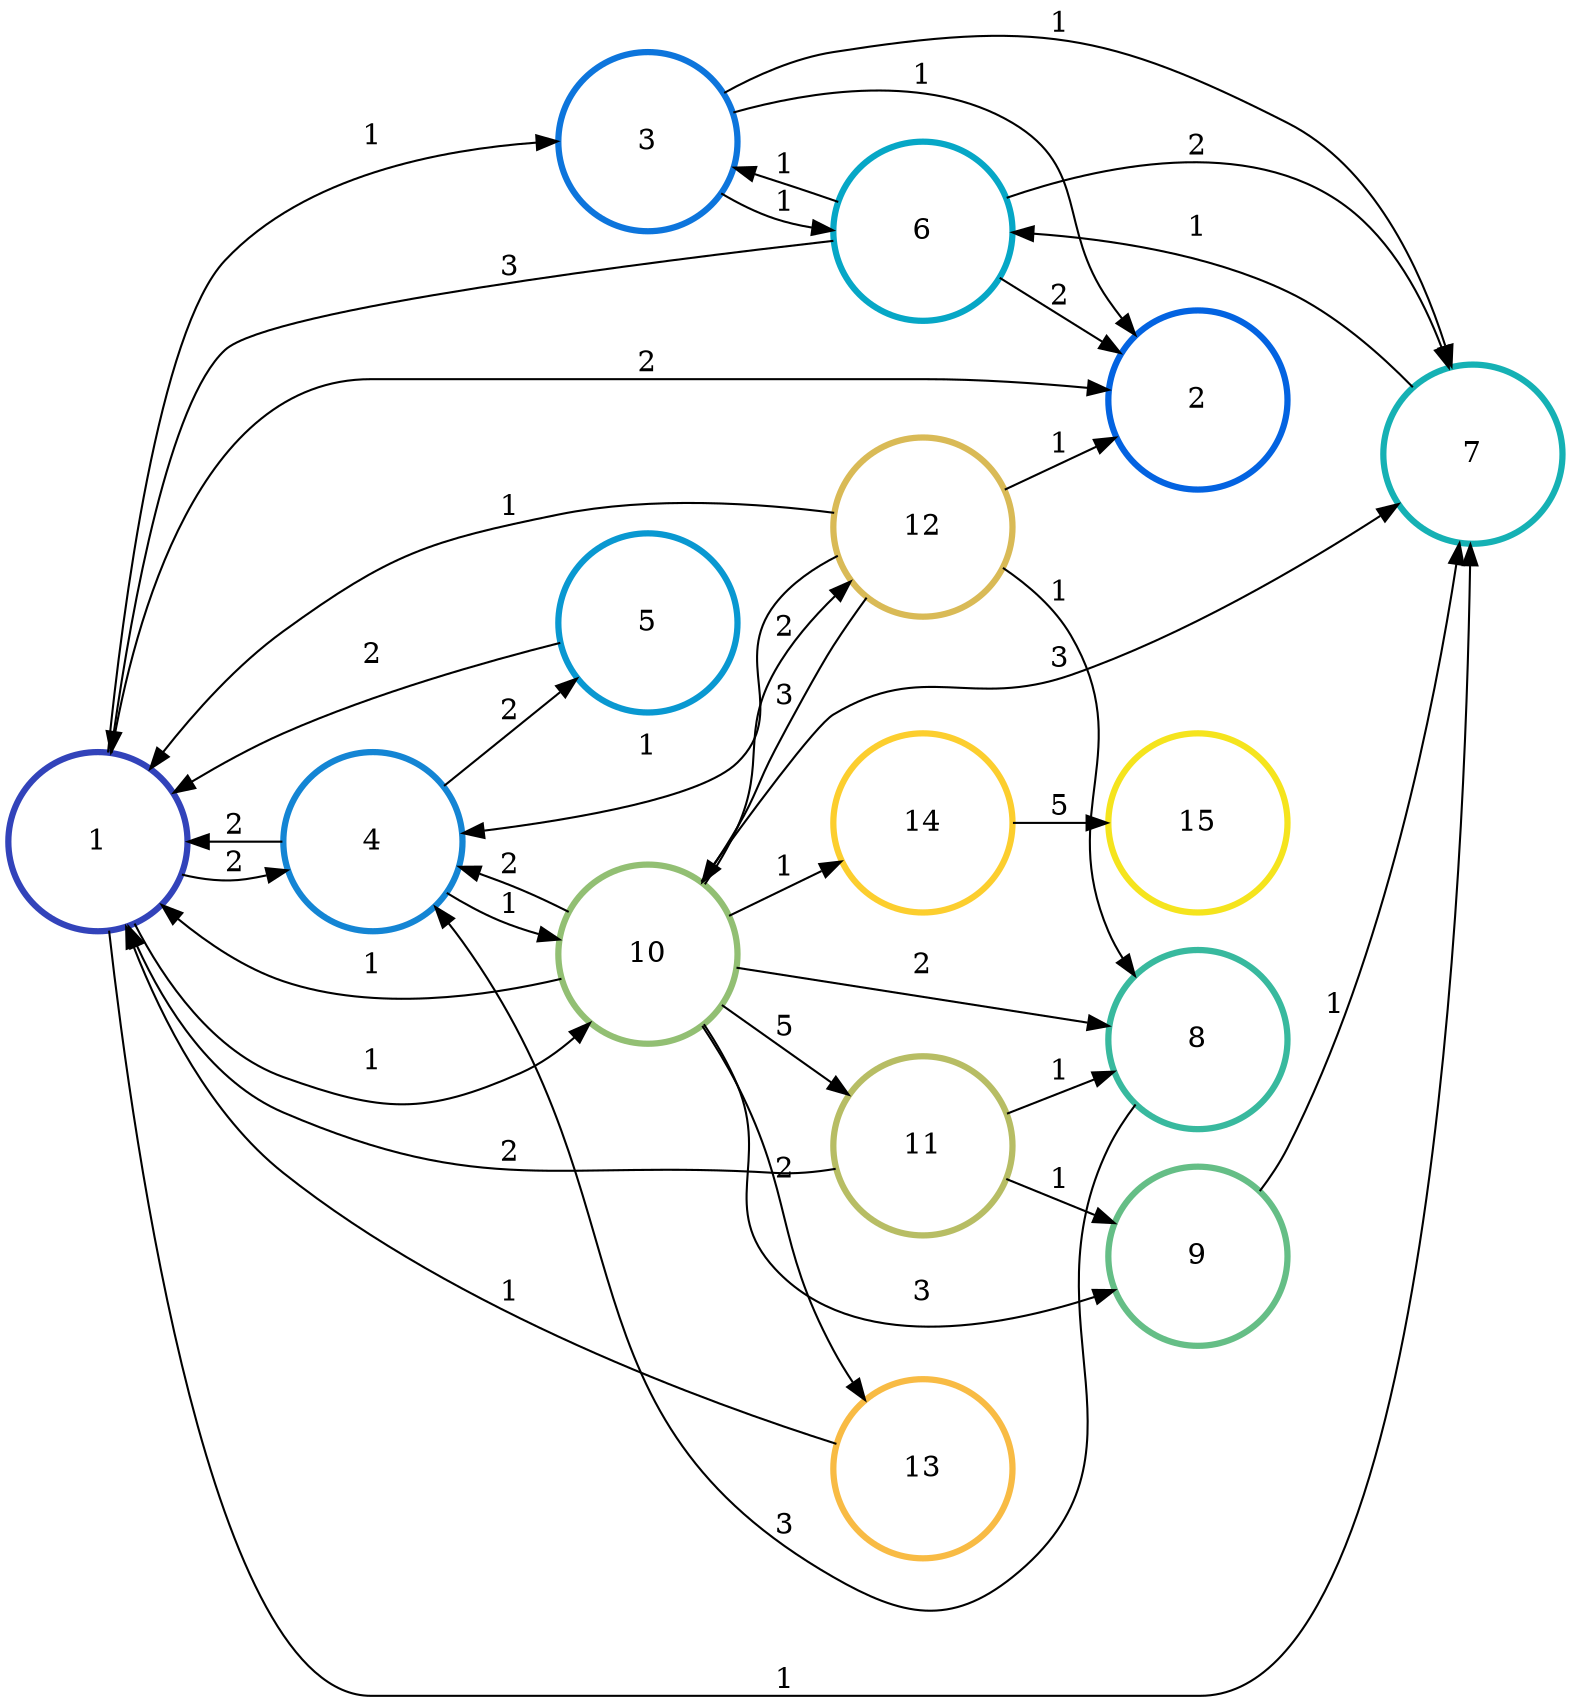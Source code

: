 digraph N {
	overlap="false"
	rankdir="LR"
	0 [label="1",width=1.2,height=1.2,style="",penwidth=3,color="#3243BA"]
	1 [label="2",width=1.2,height=1.2,style="",penwidth=3,color="#0363E1"]
	2 [label="3",width=1.2,height=1.2,style="",penwidth=3,color="#0D75DC"]
	3 [label="4",width=1.2,height=1.2,style="",penwidth=3,color="#1485D4"]
	4 [label="5",width=1.2,height=1.2,style="",penwidth=3,color="#0998D1"]
	5 [label="6",width=1.2,height=1.2,style="",penwidth=3,color="#06A7C6"]
	6 [label="7",width=1.2,height=1.2,style="",penwidth=3,color="#15B1B4"]
	7 [label="8",width=1.2,height=1.2,style="",penwidth=3,color="#38B99E"]
	8 [label="9",width=1.2,height=1.2,style="",penwidth=3,color="#65BE86"]
	9 [label="10",width=1.2,height=1.2,style="",penwidth=3,color="#92BF73"]
	10 [label="11",width=1.2,height=1.2,style="",penwidth=3,color="#B7BD64"]
	11 [label="12",width=1.2,height=1.2,style="",penwidth=3,color="#D9BA56"]
	12 [label="13",width=1.2,height=1.2,style="",penwidth=3,color="#F8BB44"]
	13 [label="14",width=1.2,height=1.2,style="",penwidth=3,color="#FCCE2E"]
	14 [label="15",width=1.2,height=1.2,style="",penwidth=3,color="#F5E41D"]
	0 -> 1 [penwidth=1,color=black,label="2"]
	0 -> 2 [penwidth=1,color=black,label="1"]
	0 -> 3 [penwidth=1,color=black,label="2"]
	0 -> 6 [penwidth=1,color=black,label="1"]
	0 -> 9 [penwidth=1,color=black,label="1"]
	2 -> 1 [penwidth=1,color=black,label="1"]
	2 -> 5 [penwidth=1,color=black,label="1"]
	2 -> 6 [penwidth=1,color=black,label="1"]
	3 -> 0 [penwidth=1,color=black,label="2"]
	3 -> 4 [penwidth=1,color=black,label="2"]
	3 -> 9 [penwidth=1,color=black,label="1"]
	4 -> 0 [penwidth=1,color=black,label="2"]
	5 -> 0 [penwidth=1,color=black,label="3"]
	5 -> 1 [penwidth=1,color=black,label="2"]
	5 -> 2 [penwidth=1,color=black,label="1"]
	5 -> 6 [penwidth=1,color=black,label="2"]
	6 -> 5 [penwidth=1,color=black,label="1"]
	7 -> 3 [penwidth=1,color=black,label="3"]
	8 -> 6 [penwidth=1,color=black,label="1"]
	9 -> 0 [penwidth=1,color=black,label="1"]
	9 -> 3 [penwidth=1,color=black,label="2"]
	9 -> 6 [penwidth=1,color=black,label="3"]
	9 -> 7 [penwidth=1,color=black,label="2"]
	9 -> 8 [penwidth=1,color=black,label="3"]
	9 -> 10 [penwidth=1,color=black,label="5"]
	9 -> 11 [penwidth=1,color=black,label="2"]
	9 -> 12 [penwidth=1,color=black,label="2"]
	9 -> 13 [penwidth=1,color=black,label="1"]
	10 -> 0 [penwidth=1,color=black,label="2"]
	10 -> 7 [penwidth=1,color=black,label="1"]
	10 -> 8 [penwidth=1,color=black,label="1"]
	11 -> 0 [penwidth=1,color=black,label="1"]
	11 -> 1 [penwidth=1,color=black,label="1"]
	11 -> 3 [penwidth=1,color=black,label="1"]
	11 -> 7 [penwidth=1,color=black,label="1"]
	11 -> 9 [penwidth=1,color=black,label="3"]
	12 -> 0 [penwidth=1,color=black,label="1"]
	13 -> 14 [penwidth=1,color=black,label="5"]
}
